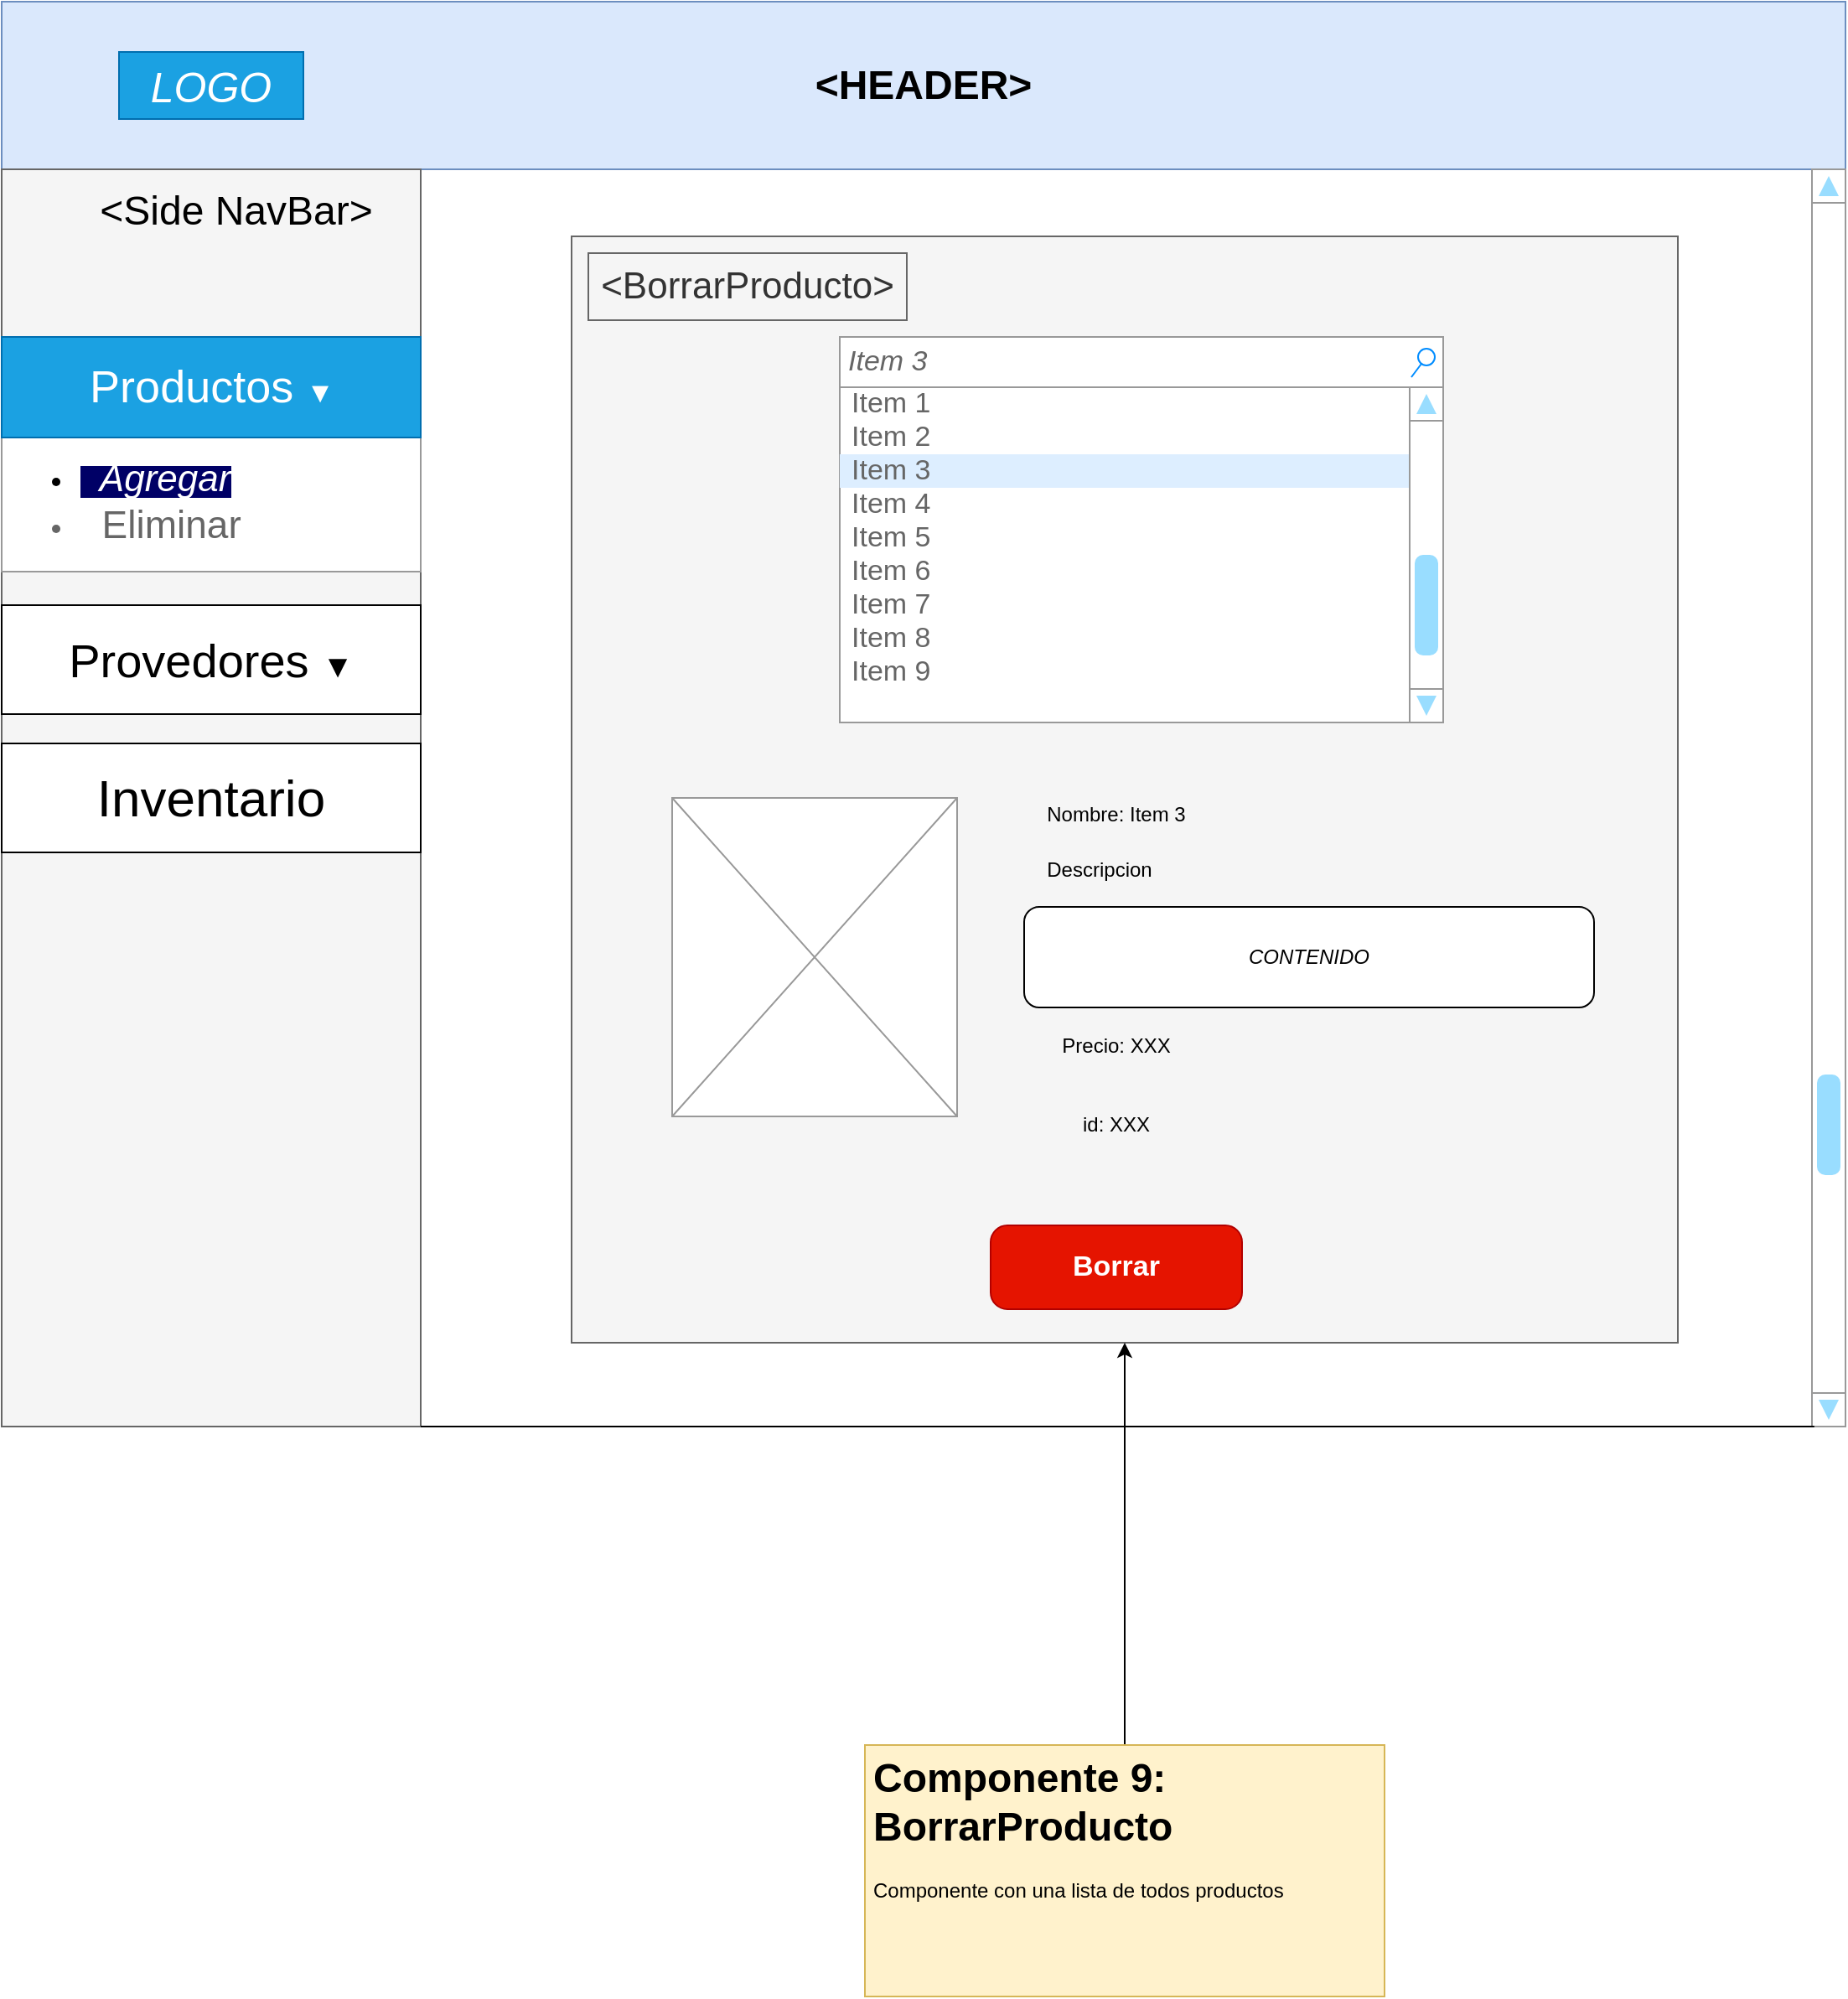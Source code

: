 <mxfile version="13.8.1" type="github">
  <diagram id="GH6W7SEznlXIR2MrJyil" name="Page-1">
    <mxGraphModel dx="868" dy="518" grid="1" gridSize="10" guides="1" tooltips="1" connect="1" arrows="1" fold="1" page="1" pageScale="1" pageWidth="1100" pageHeight="850" math="0" shadow="0">
      <root>
        <mxCell id="0" />
        <mxCell id="1" parent="0" />
        <mxCell id="cnqzPTQE9FA1bivrmR1H-2" value="&lt;h1&gt;&amp;lt;HEADER&amp;gt;&lt;br&gt;&lt;/h1&gt;" style="rounded=0;whiteSpace=wrap;html=1;fillColor=#dae8fc;strokeColor=#6c8ebf;" parent="1" vertex="1">
          <mxGeometry width="1100" height="100" as="geometry" />
        </mxCell>
        <mxCell id="cnqzPTQE9FA1bivrmR1H-3" value="" style="rounded=0;whiteSpace=wrap;html=1;fillColor=#f5f5f5;strokeColor=#666666;fontColor=#333333;" parent="1" vertex="1">
          <mxGeometry y="100" width="250" height="750" as="geometry" />
        </mxCell>
        <mxCell id="cnqzPTQE9FA1bivrmR1H-4" value="&lt;font style=&quot;font-size: 24px&quot;&gt;&amp;lt;Side NavBar&amp;gt;&lt;/font&gt;" style="text;html=1;strokeColor=none;fillColor=none;align=center;verticalAlign=middle;whiteSpace=wrap;rounded=0;" parent="1" vertex="1">
          <mxGeometry x="50" y="110" width="180" height="30" as="geometry" />
        </mxCell>
        <mxCell id="cnqzPTQE9FA1bivrmR1H-5" value="&lt;i&gt;&lt;font style=&quot;font-size: 25px&quot;&gt;LOGO&lt;/font&gt;&lt;/i&gt;" style="text;html=1;strokeColor=#006EAF;fillColor=#1ba1e2;align=center;verticalAlign=middle;whiteSpace=wrap;rounded=0;fontColor=#ffffff;" parent="1" vertex="1">
          <mxGeometry x="70" y="30" width="110" height="40" as="geometry" />
        </mxCell>
        <mxCell id="cnqzPTQE9FA1bivrmR1H-6" value="" style="strokeWidth=1;shadow=0;dashed=0;align=center;html=1;shape=mxgraph.mockup.forms.rrect;rSize=0;strokeColor=#999999;fillColor=#ffffff;" parent="1" vertex="1">
          <mxGeometry y="200" width="250" height="140" as="geometry" />
        </mxCell>
        <mxCell id="cnqzPTQE9FA1bivrmR1H-7" value="&lt;font style=&quot;font-size: 27px&quot;&gt;Productos &lt;/font&gt;▼" style="strokeWidth=1;shadow=0;dashed=0;align=center;html=1;shape=mxgraph.mockup.forms.rrect;rSize=0;strokeColor=#006EAF;fontSize=17;fillColor=#1ba1e2;resizeWidth=1;fontColor=#ffffff;" parent="cnqzPTQE9FA1bivrmR1H-6" vertex="1">
          <mxGeometry width="250" height="60" relative="1" as="geometry">
            <mxPoint as="offset" />
          </mxGeometry>
        </mxCell>
        <mxCell id="cnqzPTQE9FA1bivrmR1H-8" value="&lt;ul&gt;&lt;li&gt;&lt;span style=&quot;background-color: rgb(0 , 0 , 102)&quot;&gt;&lt;font color=&quot;#FFFFFF&quot;&gt;&lt;i&gt;&lt;font style=&quot;font-size: 22px&quot;&gt;&amp;nbsp; Agregar&lt;br&gt;&lt;/font&gt;&lt;/i&gt;&lt;/font&gt;&lt;/span&gt;&lt;/li&gt;&lt;/ul&gt;" style="strokeWidth=1;shadow=0;dashed=0;align=center;html=1;shape=mxgraph.mockup.forms.anchor;fontSize=17;align=left;spacingLeft=5;resizeWidth=1;strokeColor=#d79b00;fillColor=#ffe6cc;" parent="cnqzPTQE9FA1bivrmR1H-6" vertex="1">
          <mxGeometry y="70.531" width="250" height="29.474" as="geometry" />
        </mxCell>
        <mxCell id="cnqzPTQE9FA1bivrmR1H-9" value="&lt;ul&gt;&lt;li&gt;&lt;font style=&quot;font-size: 23px&quot;&gt;&amp;nbsp; Eliminar&lt;/font&gt;&lt;/li&gt;&lt;/ul&gt;" style="strokeWidth=1;shadow=0;dashed=0;align=center;html=1;shape=mxgraph.mockup.forms.anchor;fontSize=17;fontColor=#666666;align=left;spacingLeft=5;resizeWidth=1;" parent="cnqzPTQE9FA1bivrmR1H-6" vertex="1">
          <mxGeometry y="100.005" width="250" height="24.706" as="geometry" />
        </mxCell>
        <mxCell id="cnqzPTQE9FA1bivrmR1H-23" value="" style="verticalLabelPosition=bottom;shadow=0;dashed=0;align=center;html=1;verticalAlign=top;strokeWidth=1;shape=mxgraph.mockup.navigation.scrollBar;strokeColor=#999999;barPos=20;fillColor2=#99ddff;strokeColor2=none;direction=north;" parent="1" vertex="1">
          <mxGeometry x="1080" y="100" width="20" height="750" as="geometry" />
        </mxCell>
        <mxCell id="cnqzPTQE9FA1bivrmR1H-24" value="&lt;font style=&quot;font-size: 28px&quot;&gt;Provedores &lt;/font&gt;&lt;font style=&quot;font-size: 19px&quot;&gt;▼&lt;/font&gt;" style="rounded=0;whiteSpace=wrap;html=1;" parent="1" vertex="1">
          <mxGeometry y="360" width="250" height="65" as="geometry" />
        </mxCell>
        <mxCell id="cnqzPTQE9FA1bivrmR1H-25" value="&lt;font style=&quot;font-size: 31px&quot;&gt;Inventario&lt;/font&gt;" style="rounded=0;whiteSpace=wrap;html=1;" parent="1" vertex="1">
          <mxGeometry y="442.5" width="250" height="65" as="geometry" />
        </mxCell>
        <mxCell id="cnqzPTQE9FA1bivrmR1H-32" value="" style="endArrow=none;html=1;exitX=1;exitY=1;exitDx=0;exitDy=0;entryX=0;entryY=0.07;entryDx=0;entryDy=0;entryPerimeter=0;" parent="1" source="cnqzPTQE9FA1bivrmR1H-3" target="cnqzPTQE9FA1bivrmR1H-23" edge="1">
          <mxGeometry width="50" height="50" relative="1" as="geometry">
            <mxPoint x="280" y="870" as="sourcePoint" />
            <mxPoint x="330" y="820" as="targetPoint" />
          </mxGeometry>
        </mxCell>
        <mxCell id="cnqzPTQE9FA1bivrmR1H-35" value="" style="whiteSpace=wrap;html=1;aspect=fixed;fillColor=#f5f5f5;strokeColor=#666666;fontColor=#333333;" parent="1" vertex="1">
          <mxGeometry x="340" y="140" width="660" height="660" as="geometry" />
        </mxCell>
        <mxCell id="cnqzPTQE9FA1bivrmR1H-39" value="&lt;font style=&quot;font-size: 22px&quot;&gt;&amp;lt;BorrarProducto&amp;gt;&lt;/font&gt;" style="text;html=1;align=center;verticalAlign=middle;whiteSpace=wrap;rounded=0;fillColor=#f5f5f5;strokeColor=#666666;fontColor=#333333;" parent="1" vertex="1">
          <mxGeometry x="350" y="150" width="190" height="40" as="geometry" />
        </mxCell>
        <mxCell id="cnqzPTQE9FA1bivrmR1H-51" value="&lt;div&gt;Borrar&lt;/div&gt;" style="strokeWidth=1;shadow=0;dashed=0;align=center;html=1;shape=mxgraph.mockup.buttons.button;strokeColor=#B20000;fontColor=#ffffff;mainText=;buttonStyle=round;fontSize=17;fontStyle=1;fillColor=#e51400;whiteSpace=wrap;" parent="1" vertex="1">
          <mxGeometry x="590" y="730" width="150" height="50" as="geometry" />
        </mxCell>
        <mxCell id="PzjiXx4aoogb-aCdvy1u-1" value="" style="strokeWidth=1;shadow=0;dashed=0;align=center;html=1;shape=mxgraph.mockup.forms.rrect;rSize=0;strokeColor=#999999;fillColor=#ffffff;" parent="1" vertex="1">
          <mxGeometry x="500" y="200" width="360" height="230" as="geometry" />
        </mxCell>
        <mxCell id="PzjiXx4aoogb-aCdvy1u-2" value="Title" style="strokeWidth=1;shadow=0;dashed=0;align=center;html=1;shape=mxgraph.mockup.forms.rrect;rSize=0;strokeColor=#999999;fontColor=#008cff;fontSize=17;fillColor=#ffffff;resizeWidth=1;" parent="PzjiXx4aoogb-aCdvy1u-1" vertex="1">
          <mxGeometry width="355" height="30" relative="1" as="geometry" />
        </mxCell>
        <mxCell id="PzjiXx4aoogb-aCdvy1u-3" value="Item 1" style="strokeWidth=1;shadow=0;dashed=0;align=center;html=1;shape=mxgraph.mockup.forms.anchor;fontSize=17;fontColor=#666666;align=left;spacingLeft=5;resizeWidth=1;" parent="PzjiXx4aoogb-aCdvy1u-1" vertex="1">
          <mxGeometry width="355" height="20" relative="1" as="geometry">
            <mxPoint y="30" as="offset" />
          </mxGeometry>
        </mxCell>
        <mxCell id="PzjiXx4aoogb-aCdvy1u-4" value="Item 2" style="strokeWidth=1;shadow=0;dashed=0;align=center;html=1;shape=mxgraph.mockup.forms.anchor;fontSize=17;fontColor=#666666;align=left;spacingLeft=5;resizeWidth=1;" parent="PzjiXx4aoogb-aCdvy1u-1" vertex="1">
          <mxGeometry width="355" height="20" relative="1" as="geometry">
            <mxPoint y="50" as="offset" />
          </mxGeometry>
        </mxCell>
        <mxCell id="PzjiXx4aoogb-aCdvy1u-5" value="Item 3" style="strokeWidth=1;shadow=0;dashed=0;align=center;html=1;shape=mxgraph.mockup.forms.rrect;rSize=0;fontSize=17;fontColor=#666666;align=left;spacingLeft=5;fillColor=#ddeeff;strokeColor=none;resizeWidth=1;" parent="PzjiXx4aoogb-aCdvy1u-1" vertex="1">
          <mxGeometry width="355" height="20" relative="1" as="geometry">
            <mxPoint y="70" as="offset" />
          </mxGeometry>
        </mxCell>
        <mxCell id="PzjiXx4aoogb-aCdvy1u-6" value="Item 4" style="strokeWidth=1;shadow=0;dashed=0;align=center;html=1;shape=mxgraph.mockup.forms.anchor;fontSize=17;fontColor=#666666;align=left;spacingLeft=5;resizeWidth=1;" parent="PzjiXx4aoogb-aCdvy1u-1" vertex="1">
          <mxGeometry width="355" height="20" relative="1" as="geometry">
            <mxPoint y="90" as="offset" />
          </mxGeometry>
        </mxCell>
        <mxCell id="PzjiXx4aoogb-aCdvy1u-8" value="Item 5" style="strokeWidth=1;shadow=0;dashed=0;align=center;html=1;shape=mxgraph.mockup.forms.anchor;fontSize=17;fontColor=#666666;align=left;spacingLeft=5;resizeWidth=1;" parent="PzjiXx4aoogb-aCdvy1u-1" vertex="1">
          <mxGeometry y="110" width="355" height="20" as="geometry" />
        </mxCell>
        <mxCell id="PzjiXx4aoogb-aCdvy1u-7" value="Item 6" style="strokeWidth=1;shadow=0;dashed=0;align=center;html=1;shape=mxgraph.mockup.forms.anchor;fontSize=17;fontColor=#666666;align=left;spacingLeft=5;resizeWidth=1;" parent="PzjiXx4aoogb-aCdvy1u-1" vertex="1">
          <mxGeometry y="130" width="355" height="20" as="geometry" />
        </mxCell>
        <mxCell id="PzjiXx4aoogb-aCdvy1u-9" value="&lt;i&gt;Item 3&lt;/i&gt;" style="strokeWidth=1;shadow=0;dashed=0;align=center;html=1;shape=mxgraph.mockup.forms.searchBox;strokeColor=#999999;mainText=;strokeColor2=#008cff;fontColor=#666666;fontSize=17;align=left;spacingLeft=3;fillColor=#FFFFFF;" parent="PzjiXx4aoogb-aCdvy1u-1" vertex="1">
          <mxGeometry width="360" height="30" as="geometry" />
        </mxCell>
        <mxCell id="PzjiXx4aoogb-aCdvy1u-10" value="Item 7" style="strokeWidth=1;shadow=0;dashed=0;align=center;html=1;shape=mxgraph.mockup.forms.anchor;fontSize=17;fontColor=#666666;align=left;spacingLeft=5;resizeWidth=1;" parent="PzjiXx4aoogb-aCdvy1u-1" vertex="1">
          <mxGeometry y="150" width="355" height="20" as="geometry" />
        </mxCell>
        <mxCell id="PzjiXx4aoogb-aCdvy1u-11" value="Item 8" style="strokeWidth=1;shadow=0;dashed=0;align=center;html=1;shape=mxgraph.mockup.forms.anchor;fontSize=17;fontColor=#666666;align=left;spacingLeft=5;resizeWidth=1;" parent="PzjiXx4aoogb-aCdvy1u-1" vertex="1">
          <mxGeometry y="170" width="355" height="20" as="geometry" />
        </mxCell>
        <mxCell id="PzjiXx4aoogb-aCdvy1u-18" value="" style="verticalLabelPosition=bottom;shadow=0;dashed=0;align=center;html=1;verticalAlign=top;strokeWidth=1;shape=mxgraph.mockup.navigation.scrollBar;strokeColor=#999999;barPos=20;fillColor2=#99ddff;strokeColor2=none;direction=north;fillColor=#FFFFFF;" parent="PzjiXx4aoogb-aCdvy1u-1" vertex="1">
          <mxGeometry x="340" y="30" width="20" height="200" as="geometry" />
        </mxCell>
        <mxCell id="PzjiXx4aoogb-aCdvy1u-19" value="Item 9" style="strokeWidth=1;shadow=0;dashed=0;align=center;html=1;shape=mxgraph.mockup.forms.anchor;fontSize=17;fontColor=#666666;align=left;spacingLeft=5;resizeWidth=1;" parent="PzjiXx4aoogb-aCdvy1u-1" vertex="1">
          <mxGeometry y="190" width="355" height="20" as="geometry" />
        </mxCell>
        <mxCell id="PzjiXx4aoogb-aCdvy1u-12" value="" style="verticalLabelPosition=bottom;shadow=0;dashed=0;align=center;html=1;verticalAlign=top;strokeWidth=1;shape=mxgraph.mockup.graphics.simpleIcon;strokeColor=#999999;fillColor=#FFFFFF;" parent="1" vertex="1">
          <mxGeometry x="400" y="475" width="170" height="190" as="geometry" />
        </mxCell>
        <mxCell id="PzjiXx4aoogb-aCdvy1u-13" value="Nombre: Item 3" style="text;html=1;strokeColor=none;fillColor=none;align=center;verticalAlign=middle;whiteSpace=wrap;rounded=0;" parent="1" vertex="1">
          <mxGeometry x="590" y="475" width="150" height="20" as="geometry" />
        </mxCell>
        <mxCell id="PzjiXx4aoogb-aCdvy1u-15" value="&lt;i&gt;CONTENIDO&lt;/i&gt;" style="rounded=1;whiteSpace=wrap;html=1;fillColor=#FFFFFF;" parent="1" vertex="1">
          <mxGeometry x="610" y="540" width="340" height="60" as="geometry" />
        </mxCell>
        <mxCell id="PzjiXx4aoogb-aCdvy1u-16" value="Precio: XXX" style="text;html=1;strokeColor=none;fillColor=none;align=center;verticalAlign=middle;whiteSpace=wrap;rounded=0;" parent="1" vertex="1">
          <mxGeometry x="610" y="612.5" width="110" height="20" as="geometry" />
        </mxCell>
        <mxCell id="PzjiXx4aoogb-aCdvy1u-17" value="Descripcion" style="text;html=1;strokeColor=none;fillColor=none;align=center;verticalAlign=middle;whiteSpace=wrap;rounded=0;" parent="1" vertex="1">
          <mxGeometry x="610" y="507.5" width="90" height="20" as="geometry" />
        </mxCell>
        <mxCell id="PzjiXx4aoogb-aCdvy1u-21" style="edgeStyle=orthogonalEdgeStyle;rounded=0;orthogonalLoop=1;jettySize=auto;html=1;" parent="1" source="PzjiXx4aoogb-aCdvy1u-20" target="cnqzPTQE9FA1bivrmR1H-35" edge="1">
          <mxGeometry relative="1" as="geometry" />
        </mxCell>
        <mxCell id="PzjiXx4aoogb-aCdvy1u-20" value="&lt;h1&gt;Componente 9: BorrarProducto&lt;br&gt;&lt;/h1&gt;&lt;p&gt;Componente con una lista de todos productos&lt;br&gt;&lt;/p&gt;" style="text;html=1;strokeColor=#d6b656;fillColor=#fff2cc;spacing=5;spacingTop=-20;whiteSpace=wrap;overflow=hidden;rounded=0;" parent="1" vertex="1">
          <mxGeometry x="515" y="1040" width="310" height="150" as="geometry" />
        </mxCell>
        <mxCell id="PzjiXx4aoogb-aCdvy1u-22" value="id: XXX" style="text;html=1;strokeColor=none;fillColor=none;align=center;verticalAlign=middle;whiteSpace=wrap;rounded=0;" parent="1" vertex="1">
          <mxGeometry x="610" y="660" width="110" height="20" as="geometry" />
        </mxCell>
      </root>
    </mxGraphModel>
  </diagram>
</mxfile>
